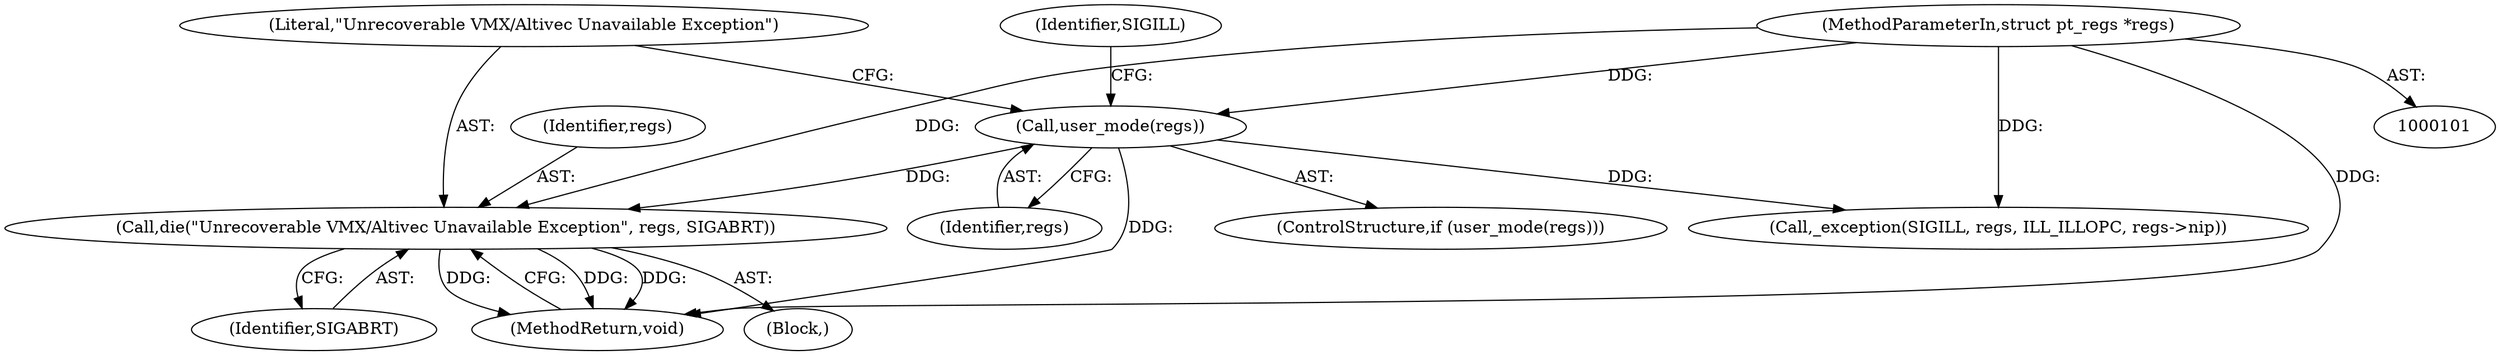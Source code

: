 digraph "0_linux_6c4841c2b6c32a134f9f36e5e08857138cc12b10@pointer" {
"1000116" [label="(Call,die(\"Unrecoverable VMX/Altivec Unavailable Exception\", regs, SIGABRT))"];
"1000105" [label="(Call,user_mode(regs))"];
"1000102" [label="(MethodParameterIn,struct pt_regs *regs)"];
"1000119" [label="(Identifier,SIGABRT)"];
"1000108" [label="(Call,_exception(SIGILL, regs, ILL_ILLOPC, regs->nip))"];
"1000105" [label="(Call,user_mode(regs))"];
"1000104" [label="(ControlStructure,if (user_mode(regs)))"];
"1000103" [label="(Block,)"];
"1000109" [label="(Identifier,SIGILL)"];
"1000120" [label="(MethodReturn,void)"];
"1000116" [label="(Call,die(\"Unrecoverable VMX/Altivec Unavailable Exception\", regs, SIGABRT))"];
"1000102" [label="(MethodParameterIn,struct pt_regs *regs)"];
"1000106" [label="(Identifier,regs)"];
"1000118" [label="(Identifier,regs)"];
"1000117" [label="(Literal,\"Unrecoverable VMX/Altivec Unavailable Exception\")"];
"1000116" -> "1000103"  [label="AST: "];
"1000116" -> "1000119"  [label="CFG: "];
"1000117" -> "1000116"  [label="AST: "];
"1000118" -> "1000116"  [label="AST: "];
"1000119" -> "1000116"  [label="AST: "];
"1000120" -> "1000116"  [label="CFG: "];
"1000116" -> "1000120"  [label="DDG: "];
"1000116" -> "1000120"  [label="DDG: "];
"1000116" -> "1000120"  [label="DDG: "];
"1000105" -> "1000116"  [label="DDG: "];
"1000102" -> "1000116"  [label="DDG: "];
"1000105" -> "1000104"  [label="AST: "];
"1000105" -> "1000106"  [label="CFG: "];
"1000106" -> "1000105"  [label="AST: "];
"1000109" -> "1000105"  [label="CFG: "];
"1000117" -> "1000105"  [label="CFG: "];
"1000105" -> "1000120"  [label="DDG: "];
"1000102" -> "1000105"  [label="DDG: "];
"1000105" -> "1000108"  [label="DDG: "];
"1000102" -> "1000101"  [label="AST: "];
"1000102" -> "1000120"  [label="DDG: "];
"1000102" -> "1000108"  [label="DDG: "];
}
